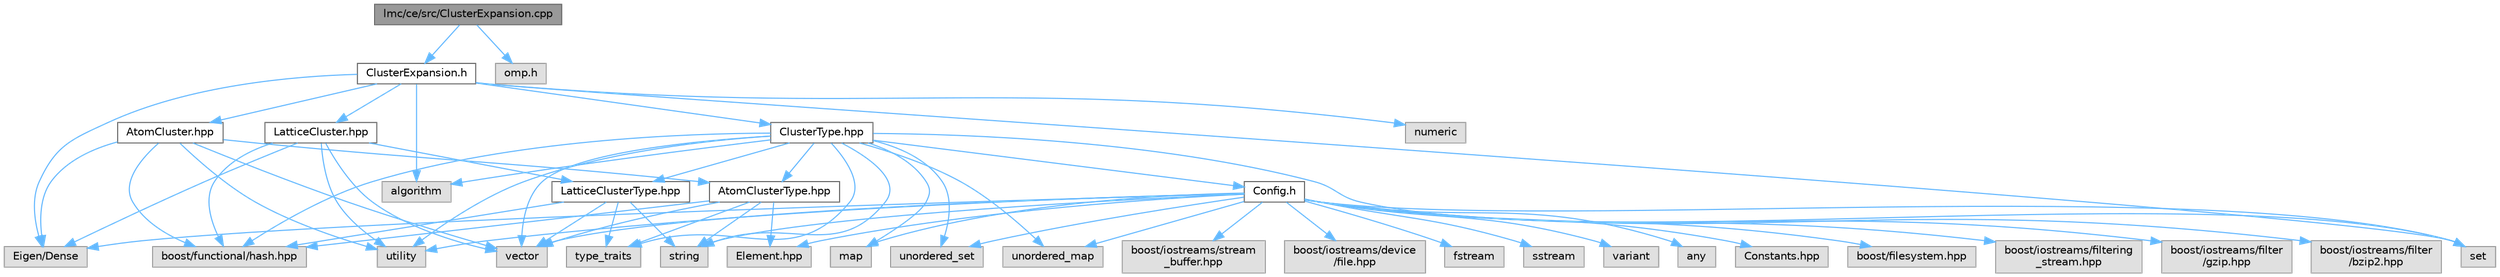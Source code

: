 digraph "lmc/ce/src/ClusterExpansion.cpp"
{
 // LATEX_PDF_SIZE
  bgcolor="transparent";
  edge [fontname=Helvetica,fontsize=10,labelfontname=Helvetica,labelfontsize=10];
  node [fontname=Helvetica,fontsize=10,shape=box,height=0.2,width=0.4];
  Node1 [id="Node000001",label="lmc/ce/src/ClusterExpansion.cpp",height=0.2,width=0.4,color="gray40", fillcolor="grey60", style="filled", fontcolor="black",tooltip="File for the implementation of ClusterExpansion methods."];
  Node1 -> Node2 [id="edge62_Node000001_Node000002",color="steelblue1",style="solid",tooltip=" "];
  Node2 [id="Node000002",label="ClusterExpansion.h",height=0.2,width=0.4,color="grey40", fillcolor="white", style="filled",URL="$ClusterExpansion_8h.html",tooltip="File for functions of ClusterExpansion methods."];
  Node2 -> Node3 [id="edge63_Node000002_Node000003",color="steelblue1",style="solid",tooltip=" "];
  Node3 [id="Node000003",label="set",height=0.2,width=0.4,color="grey60", fillcolor="#E0E0E0", style="filled",tooltip=" "];
  Node2 -> Node4 [id="edge64_Node000002_Node000004",color="steelblue1",style="solid",tooltip=" "];
  Node4 [id="Node000004",label="numeric",height=0.2,width=0.4,color="grey60", fillcolor="#E0E0E0", style="filled",tooltip=" "];
  Node2 -> Node5 [id="edge65_Node000002_Node000005",color="steelblue1",style="solid",tooltip=" "];
  Node5 [id="Node000005",label="algorithm",height=0.2,width=0.4,color="grey60", fillcolor="#E0E0E0", style="filled",tooltip=" "];
  Node2 -> Node6 [id="edge66_Node000002_Node000006",color="steelblue1",style="solid",tooltip=" "];
  Node6 [id="Node000006",label="Eigen/Dense",height=0.2,width=0.4,color="grey60", fillcolor="#E0E0E0", style="filled",tooltip=" "];
  Node2 -> Node7 [id="edge67_Node000002_Node000007",color="steelblue1",style="solid",tooltip=" "];
  Node7 [id="Node000007",label="LatticeCluster.hpp",height=0.2,width=0.4,color="grey40", fillcolor="white", style="filled",URL="$LatticeCluster_8hpp_source.html",tooltip=" "];
  Node7 -> Node8 [id="edge68_Node000007_Node000008",color="steelblue1",style="solid",tooltip=" "];
  Node8 [id="Node000008",label="utility",height=0.2,width=0.4,color="grey60", fillcolor="#E0E0E0", style="filled",tooltip=" "];
  Node7 -> Node9 [id="edge69_Node000007_Node000009",color="steelblue1",style="solid",tooltip=" "];
  Node9 [id="Node000009",label="vector",height=0.2,width=0.4,color="grey60", fillcolor="#E0E0E0", style="filled",tooltip=" "];
  Node7 -> Node10 [id="edge70_Node000007_Node000010",color="steelblue1",style="solid",tooltip=" "];
  Node10 [id="Node000010",label="boost/functional/hash.hpp",height=0.2,width=0.4,color="grey60", fillcolor="#E0E0E0", style="filled",tooltip=" "];
  Node7 -> Node6 [id="edge71_Node000007_Node000006",color="steelblue1",style="solid",tooltip=" "];
  Node7 -> Node11 [id="edge72_Node000007_Node000011",color="steelblue1",style="solid",tooltip=" "];
  Node11 [id="Node000011",label="LatticeClusterType.hpp",height=0.2,width=0.4,color="grey40", fillcolor="white", style="filled",URL="$LatticeClusterType_8hpp_source.html",tooltip=" "];
  Node11 -> Node12 [id="edge73_Node000011_Node000012",color="steelblue1",style="solid",tooltip=" "];
  Node12 [id="Node000012",label="string",height=0.2,width=0.4,color="grey60", fillcolor="#E0E0E0", style="filled",tooltip=" "];
  Node11 -> Node9 [id="edge74_Node000011_Node000009",color="steelblue1",style="solid",tooltip=" "];
  Node11 -> Node13 [id="edge75_Node000011_Node000013",color="steelblue1",style="solid",tooltip=" "];
  Node13 [id="Node000013",label="type_traits",height=0.2,width=0.4,color="grey60", fillcolor="#E0E0E0", style="filled",tooltip=" "];
  Node11 -> Node10 [id="edge76_Node000011_Node000010",color="steelblue1",style="solid",tooltip=" "];
  Node2 -> Node14 [id="edge77_Node000002_Node000014",color="steelblue1",style="solid",tooltip=" "];
  Node14 [id="Node000014",label="AtomCluster.hpp",height=0.2,width=0.4,color="grey40", fillcolor="white", style="filled",URL="$AtomCluster_8hpp_source.html",tooltip=" "];
  Node14 -> Node8 [id="edge78_Node000014_Node000008",color="steelblue1",style="solid",tooltip=" "];
  Node14 -> Node9 [id="edge79_Node000014_Node000009",color="steelblue1",style="solid",tooltip=" "];
  Node14 -> Node10 [id="edge80_Node000014_Node000010",color="steelblue1",style="solid",tooltip=" "];
  Node14 -> Node6 [id="edge81_Node000014_Node000006",color="steelblue1",style="solid",tooltip=" "];
  Node14 -> Node15 [id="edge82_Node000014_Node000015",color="steelblue1",style="solid",tooltip=" "];
  Node15 [id="Node000015",label="AtomClusterType.hpp",height=0.2,width=0.4,color="grey40", fillcolor="white", style="filled",URL="$AtomClusterType_8hpp_source.html",tooltip=" "];
  Node15 -> Node12 [id="edge83_Node000015_Node000012",color="steelblue1",style="solid",tooltip=" "];
  Node15 -> Node9 [id="edge84_Node000015_Node000009",color="steelblue1",style="solid",tooltip=" "];
  Node15 -> Node13 [id="edge85_Node000015_Node000013",color="steelblue1",style="solid",tooltip=" "];
  Node15 -> Node10 [id="edge86_Node000015_Node000010",color="steelblue1",style="solid",tooltip=" "];
  Node15 -> Node16 [id="edge87_Node000015_Node000016",color="steelblue1",style="solid",tooltip=" "];
  Node16 [id="Node000016",label="Element.hpp",height=0.2,width=0.4,color="grey60", fillcolor="#E0E0E0", style="filled",tooltip=" "];
  Node2 -> Node17 [id="edge88_Node000002_Node000017",color="steelblue1",style="solid",tooltip=" "];
  Node17 [id="Node000017",label="ClusterType.hpp",height=0.2,width=0.4,color="grey40", fillcolor="white", style="filled",URL="$ClusterType_8hpp_source.html",tooltip=" "];
  Node17 -> Node8 [id="edge89_Node000017_Node000008",color="steelblue1",style="solid",tooltip=" "];
  Node17 -> Node12 [id="edge90_Node000017_Node000012",color="steelblue1",style="solid",tooltip=" "];
  Node17 -> Node9 [id="edge91_Node000017_Node000009",color="steelblue1",style="solid",tooltip=" "];
  Node17 -> Node18 [id="edge92_Node000017_Node000018",color="steelblue1",style="solid",tooltip=" "];
  Node18 [id="Node000018",label="map",height=0.2,width=0.4,color="grey60", fillcolor="#E0E0E0", style="filled",tooltip=" "];
  Node17 -> Node3 [id="edge93_Node000017_Node000003",color="steelblue1",style="solid",tooltip=" "];
  Node17 -> Node19 [id="edge94_Node000017_Node000019",color="steelblue1",style="solid",tooltip=" "];
  Node19 [id="Node000019",label="unordered_set",height=0.2,width=0.4,color="grey60", fillcolor="#E0E0E0", style="filled",tooltip=" "];
  Node17 -> Node20 [id="edge95_Node000017_Node000020",color="steelblue1",style="solid",tooltip=" "];
  Node20 [id="Node000020",label="unordered_map",height=0.2,width=0.4,color="grey60", fillcolor="#E0E0E0", style="filled",tooltip=" "];
  Node17 -> Node5 [id="edge96_Node000017_Node000005",color="steelblue1",style="solid",tooltip=" "];
  Node17 -> Node13 [id="edge97_Node000017_Node000013",color="steelblue1",style="solid",tooltip=" "];
  Node17 -> Node10 [id="edge98_Node000017_Node000010",color="steelblue1",style="solid",tooltip=" "];
  Node17 -> Node21 [id="edge99_Node000017_Node000021",color="steelblue1",style="solid",tooltip=" "];
  Node21 [id="Node000021",label="Config.h",height=0.2,width=0.4,color="grey40", fillcolor="white", style="filled",URL="$Config_8h.html",tooltip="File for the Config class definition."];
  Node21 -> Node12 [id="edge100_Node000021_Node000012",color="steelblue1",style="solid",tooltip=" "];
  Node21 -> Node22 [id="edge101_Node000021_Node000022",color="steelblue1",style="solid",tooltip=" "];
  Node22 [id="Node000022",label="fstream",height=0.2,width=0.4,color="grey60", fillcolor="#E0E0E0", style="filled",tooltip=" "];
  Node21 -> Node23 [id="edge102_Node000021_Node000023",color="steelblue1",style="solid",tooltip=" "];
  Node23 [id="Node000023",label="sstream",height=0.2,width=0.4,color="grey60", fillcolor="#E0E0E0", style="filled",tooltip=" "];
  Node21 -> Node9 [id="edge103_Node000021_Node000009",color="steelblue1",style="solid",tooltip=" "];
  Node21 -> Node3 [id="edge104_Node000021_Node000003",color="steelblue1",style="solid",tooltip=" "];
  Node21 -> Node19 [id="edge105_Node000021_Node000019",color="steelblue1",style="solid",tooltip=" "];
  Node21 -> Node18 [id="edge106_Node000021_Node000018",color="steelblue1",style="solid",tooltip=" "];
  Node21 -> Node20 [id="edge107_Node000021_Node000020",color="steelblue1",style="solid",tooltip=" "];
  Node21 -> Node8 [id="edge108_Node000021_Node000008",color="steelblue1",style="solid",tooltip=" "];
  Node21 -> Node24 [id="edge109_Node000021_Node000024",color="steelblue1",style="solid",tooltip=" "];
  Node24 [id="Node000024",label="variant",height=0.2,width=0.4,color="grey60", fillcolor="#E0E0E0", style="filled",tooltip=" "];
  Node21 -> Node25 [id="edge110_Node000021_Node000025",color="steelblue1",style="solid",tooltip=" "];
  Node25 [id="Node000025",label="any",height=0.2,width=0.4,color="grey60", fillcolor="#E0E0E0", style="filled",tooltip=" "];
  Node21 -> Node6 [id="edge111_Node000021_Node000006",color="steelblue1",style="solid",tooltip=" "];
  Node21 -> Node26 [id="edge112_Node000021_Node000026",color="steelblue1",style="solid",tooltip=" "];
  Node26 [id="Node000026",label="Constants.hpp",height=0.2,width=0.4,color="grey60", fillcolor="#E0E0E0", style="filled",tooltip=" "];
  Node21 -> Node16 [id="edge113_Node000021_Node000016",color="steelblue1",style="solid",tooltip=" "];
  Node21 -> Node27 [id="edge114_Node000021_Node000027",color="steelblue1",style="solid",tooltip=" "];
  Node27 [id="Node000027",label="boost/filesystem.hpp",height=0.2,width=0.4,color="grey60", fillcolor="#E0E0E0", style="filled",tooltip=" "];
  Node21 -> Node28 [id="edge115_Node000021_Node000028",color="steelblue1",style="solid",tooltip=" "];
  Node28 [id="Node000028",label="boost/iostreams/filtering\l_stream.hpp",height=0.2,width=0.4,color="grey60", fillcolor="#E0E0E0", style="filled",tooltip=" "];
  Node21 -> Node29 [id="edge116_Node000021_Node000029",color="steelblue1",style="solid",tooltip=" "];
  Node29 [id="Node000029",label="boost/iostreams/filter\l/gzip.hpp",height=0.2,width=0.4,color="grey60", fillcolor="#E0E0E0", style="filled",tooltip=" "];
  Node21 -> Node30 [id="edge117_Node000021_Node000030",color="steelblue1",style="solid",tooltip=" "];
  Node30 [id="Node000030",label="boost/iostreams/filter\l/bzip2.hpp",height=0.2,width=0.4,color="grey60", fillcolor="#E0E0E0", style="filled",tooltip=" "];
  Node21 -> Node31 [id="edge118_Node000021_Node000031",color="steelblue1",style="solid",tooltip=" "];
  Node31 [id="Node000031",label="boost/iostreams/stream\l_buffer.hpp",height=0.2,width=0.4,color="grey60", fillcolor="#E0E0E0", style="filled",tooltip=" "];
  Node21 -> Node32 [id="edge119_Node000021_Node000032",color="steelblue1",style="solid",tooltip=" "];
  Node32 [id="Node000032",label="boost/iostreams/device\l/file.hpp",height=0.2,width=0.4,color="grey60", fillcolor="#E0E0E0", style="filled",tooltip=" "];
  Node17 -> Node15 [id="edge120_Node000017_Node000015",color="steelblue1",style="solid",tooltip=" "];
  Node17 -> Node11 [id="edge121_Node000017_Node000011",color="steelblue1",style="solid",tooltip=" "];
  Node1 -> Node33 [id="edge122_Node000001_Node000033",color="steelblue1",style="solid",tooltip=" "];
  Node33 [id="Node000033",label="omp.h",height=0.2,width=0.4,color="grey60", fillcolor="#E0E0E0", style="filled",tooltip=" "];
}
